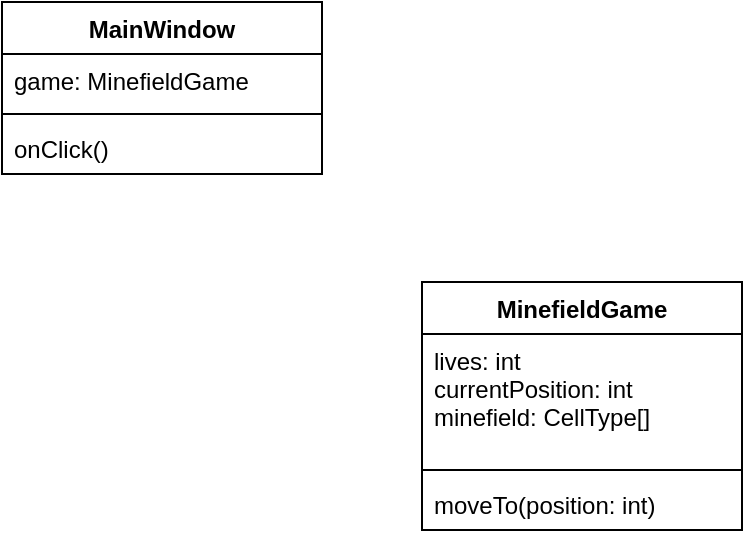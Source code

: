 <mxfile version="13.7.5" type="device"><diagram id="wVt3xg9BmJzoVTEAD4Uv" name="Page-1"><mxGraphModel dx="692" dy="365" grid="1" gridSize="10" guides="1" tooltips="1" connect="1" arrows="1" fold="1" page="1" pageScale="1" pageWidth="850" pageHeight="1100" math="0" shadow="0"><root><mxCell id="0"/><mxCell id="1" parent="0"/><mxCell id="Aj2RGJg6Bu6PSCs5cwxl-1" value="MainWindow" style="swimlane;fontStyle=1;align=center;verticalAlign=top;childLayout=stackLayout;horizontal=1;startSize=26;horizontalStack=0;resizeParent=1;resizeParentMax=0;resizeLast=0;collapsible=1;marginBottom=0;" vertex="1" parent="1"><mxGeometry x="140" y="120" width="160" height="86" as="geometry"/></mxCell><mxCell id="Aj2RGJg6Bu6PSCs5cwxl-2" value="game: MinefieldGame" style="text;strokeColor=none;fillColor=none;align=left;verticalAlign=top;spacingLeft=4;spacingRight=4;overflow=hidden;rotatable=0;points=[[0,0.5],[1,0.5]];portConstraint=eastwest;" vertex="1" parent="Aj2RGJg6Bu6PSCs5cwxl-1"><mxGeometry y="26" width="160" height="26" as="geometry"/></mxCell><mxCell id="Aj2RGJg6Bu6PSCs5cwxl-3" value="" style="line;strokeWidth=1;fillColor=none;align=left;verticalAlign=middle;spacingTop=-1;spacingLeft=3;spacingRight=3;rotatable=0;labelPosition=right;points=[];portConstraint=eastwest;" vertex="1" parent="Aj2RGJg6Bu6PSCs5cwxl-1"><mxGeometry y="52" width="160" height="8" as="geometry"/></mxCell><mxCell id="Aj2RGJg6Bu6PSCs5cwxl-4" value="onClick()" style="text;strokeColor=none;fillColor=none;align=left;verticalAlign=top;spacingLeft=4;spacingRight=4;overflow=hidden;rotatable=0;points=[[0,0.5],[1,0.5]];portConstraint=eastwest;" vertex="1" parent="Aj2RGJg6Bu6PSCs5cwxl-1"><mxGeometry y="60" width="160" height="26" as="geometry"/></mxCell><mxCell id="Aj2RGJg6Bu6PSCs5cwxl-10" value="MinefieldGame" style="swimlane;fontStyle=1;align=center;verticalAlign=top;childLayout=stackLayout;horizontal=1;startSize=26;horizontalStack=0;resizeParent=1;resizeParentMax=0;resizeLast=0;collapsible=1;marginBottom=0;" vertex="1" parent="1"><mxGeometry x="350" y="260" width="160" height="124" as="geometry"/></mxCell><mxCell id="Aj2RGJg6Bu6PSCs5cwxl-11" value="lives: int&#10;currentPosition: int&#10;minefield: CellType[]" style="text;strokeColor=none;fillColor=none;align=left;verticalAlign=top;spacingLeft=4;spacingRight=4;overflow=hidden;rotatable=0;points=[[0,0.5],[1,0.5]];portConstraint=eastwest;" vertex="1" parent="Aj2RGJg6Bu6PSCs5cwxl-10"><mxGeometry y="26" width="160" height="64" as="geometry"/></mxCell><mxCell id="Aj2RGJg6Bu6PSCs5cwxl-12" value="" style="line;strokeWidth=1;fillColor=none;align=left;verticalAlign=middle;spacingTop=-1;spacingLeft=3;spacingRight=3;rotatable=0;labelPosition=right;points=[];portConstraint=eastwest;" vertex="1" parent="Aj2RGJg6Bu6PSCs5cwxl-10"><mxGeometry y="90" width="160" height="8" as="geometry"/></mxCell><mxCell id="Aj2RGJg6Bu6PSCs5cwxl-13" value="moveTo(position: int)" style="text;strokeColor=none;fillColor=none;align=left;verticalAlign=top;spacingLeft=4;spacingRight=4;overflow=hidden;rotatable=0;points=[[0,0.5],[1,0.5]];portConstraint=eastwest;" vertex="1" parent="Aj2RGJg6Bu6PSCs5cwxl-10"><mxGeometry y="98" width="160" height="26" as="geometry"/></mxCell></root></mxGraphModel></diagram></mxfile>